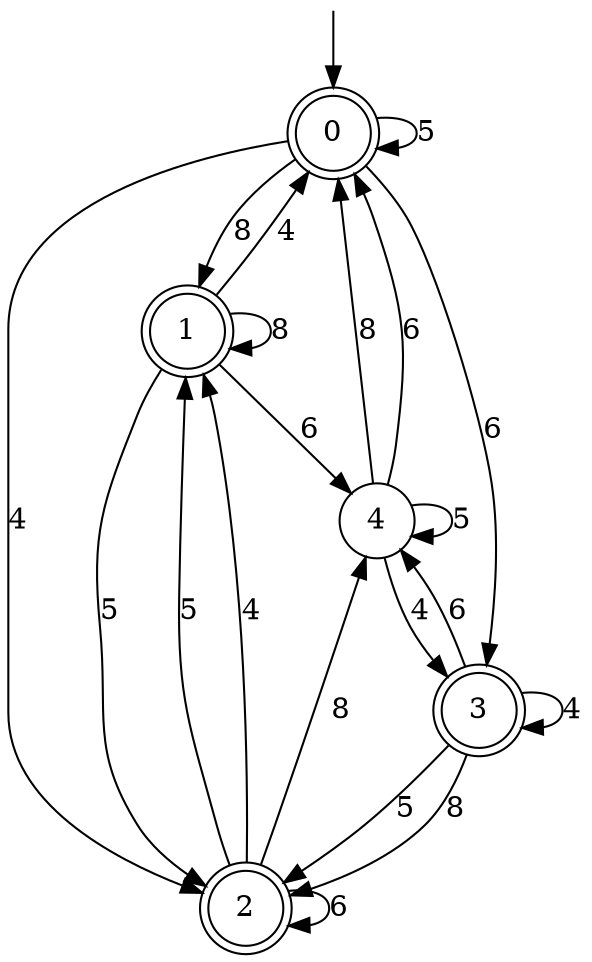 digraph g {

	s0 [shape="doublecircle" label="0"];
	s1 [shape="doublecircle" label="1"];
	s2 [shape="doublecircle" label="2"];
	s3 [shape="doublecircle" label="3"];
	s4 [shape="circle" label="4"];
	s0 -> s0 [label="5"];
	s0 -> s1 [label="8"];
	s0 -> s2 [label="4"];
	s0 -> s3 [label="6"];
	s1 -> s2 [label="5"];
	s1 -> s1 [label="8"];
	s1 -> s0 [label="4"];
	s1 -> s4 [label="6"];
	s2 -> s1 [label="5"];
	s2 -> s4 [label="8"];
	s2 -> s1 [label="4"];
	s2 -> s2 [label="6"];
	s3 -> s2 [label="5"];
	s3 -> s2 [label="8"];
	s3 -> s3 [label="4"];
	s3 -> s4 [label="6"];
	s4 -> s4 [label="5"];
	s4 -> s0 [label="8"];
	s4 -> s3 [label="4"];
	s4 -> s0 [label="6"];

__start0 [label="" shape="none" width="0" height="0"];
__start0 -> s0;

}
